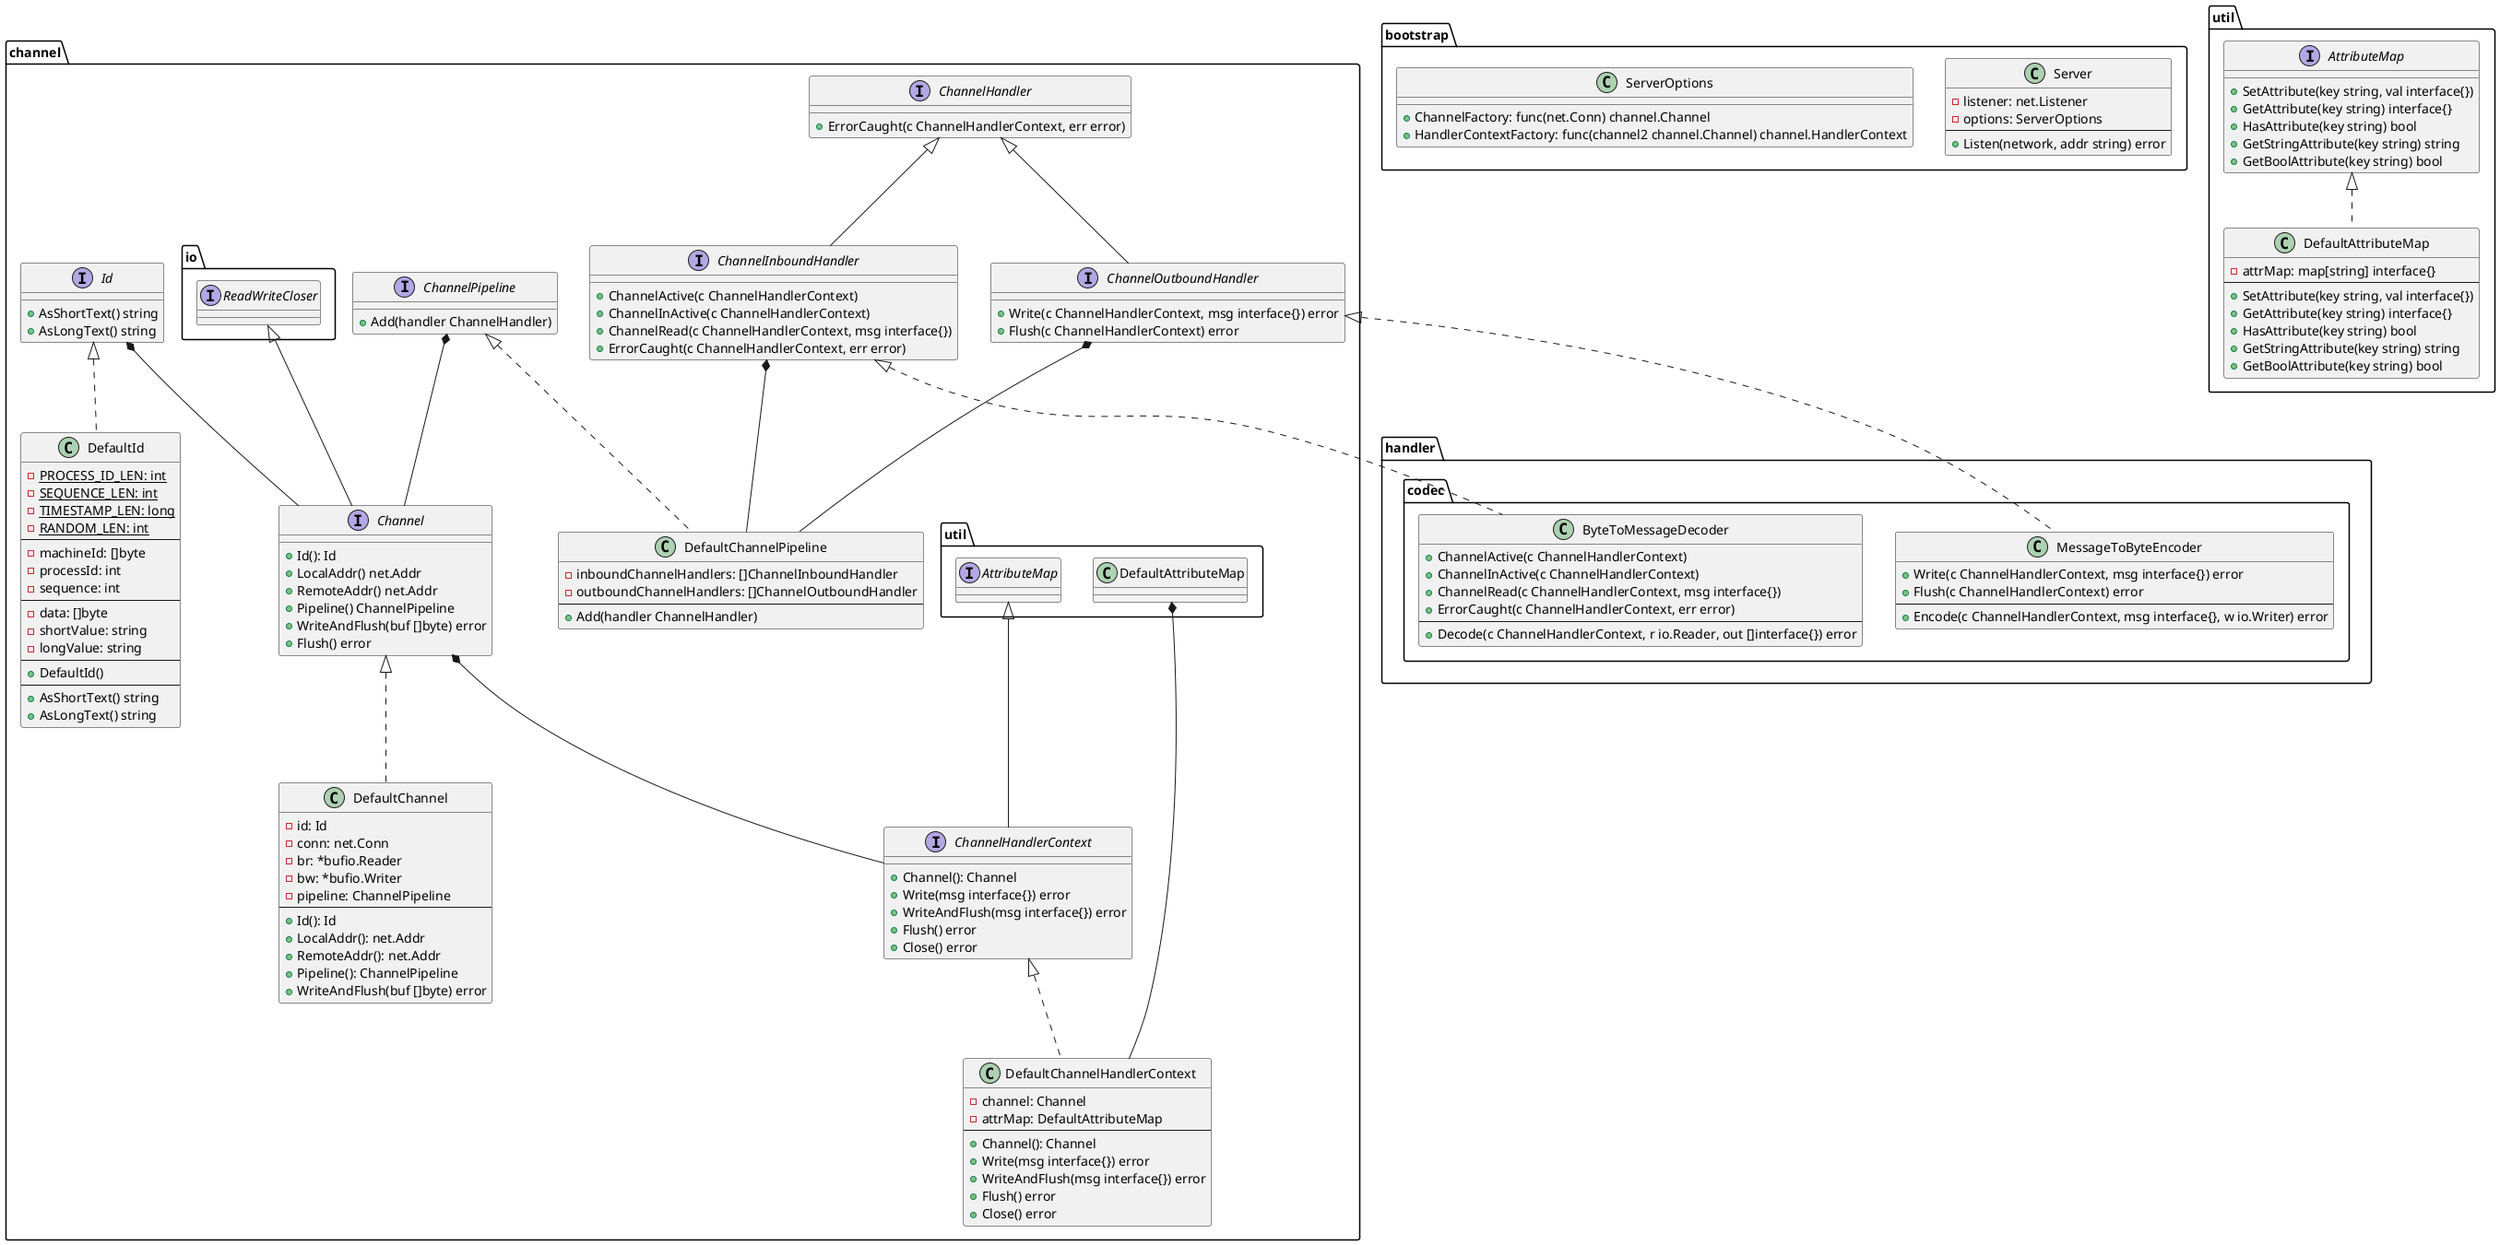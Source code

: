 @startuml

namespace channel {
    interface Id {
        + AsShortText() string
        + AsLongText() string
    }

    class DefaultId implements Id {
        - {static} PROCESS_ID_LEN: int
        - {static} SEQUENCE_LEN: int
        - {static} TIMESTAMP_LEN: long
        - {static} RANDOM_LEN: int
        --
        - machineId: []byte
        - processId: int
        - sequence: int
        --
        - data: []byte
        - shortValue: string
        - longValue: string
        --
        + DefaultId()
        --
        + AsShortText() string
        + AsLongText() string
    }

    interface ChannelPipeline {
        + Add(handler ChannelHandler)
    }

    class DefaultChannelPipeline implements ChannelPipeline {
        - inboundChannelHandlers: []ChannelInboundHandler
        - outboundChannelHandlers: []ChannelOutboundHandler
        --
        + Add(handler ChannelHandler)
    }

    ChannelInboundHandler *-- DefaultChannelPipeline
    ChannelOutboundHandler *-- DefaultChannelPipeline

    interface Channel extends io.ReadWriteCloser {
        + Id(): Id
        + LocalAddr() net.Addr
        + RemoteAddr() net.Addr
        + Pipeline() ChannelPipeline
        + WriteAndFlush(buf []byte) error
        + Flush() error
    }

    Id *-- Channel
    ChannelPipeline *-- Channel

    class DefaultChannel implements Channel {
        - id: Id
        - conn: net.Conn
        - br: *bufio.Reader
        - bw: *bufio.Writer
        - pipeline: ChannelPipeline
        --
        + Id(): Id
        + LocalAddr(): net.Addr
        + RemoteAddr(): net.Addr
        + Pipeline(): ChannelPipeline
        + WriteAndFlush(buf []byte) error
    }

    interface ChannelHandlerContext extends util.AttributeMap {
        + Channel(): Channel
        + Write(msg interface{}) error
        + WriteAndFlush(msg interface{}) error
        + Flush() error
        + Close() error
    }
    Channel *-- ChannelHandlerContext

    class DefaultChannelHandlerContext implements ChannelHandlerContext {
        - channel: Channel
        - attrMap: DefaultAttributeMap
        --
        + Channel(): Channel
        + Write(msg interface{}) error
        + WriteAndFlush(msg interface{}) error
        + Flush() error
        + Close() error
    }

    util.DefaultAttributeMap *-- DefaultChannelHandlerContext

    interface ChannelHandler {
        + ErrorCaught(c ChannelHandlerContext, err error)
    }

    interface ChannelInboundHandler extends ChannelHandler {
        + ChannelActive(c ChannelHandlerContext)
        + ChannelInActive(c ChannelHandlerContext)
        + ChannelRead(c ChannelHandlerContext, msg interface{})
        + ErrorCaught(c ChannelHandlerContext, err error)
    }

    interface ChannelOutboundHandler extends ChannelHandler {
        + Write(c ChannelHandlerContext, msg interface{}) error
        + Flush(c ChannelHandlerContext) error
    }
}

namespace handler {
    namespace codec {
        class ByteToMessageDecoder implements channel.ChannelInboundHandler {
            + ChannelActive(c ChannelHandlerContext)
            + ChannelInActive(c ChannelHandlerContext)
            + ChannelRead(c ChannelHandlerContext, msg interface{})
            + ErrorCaught(c ChannelHandlerContext, err error)
            --
            + Decode(c ChannelHandlerContext, r io.Reader, out []interface{}) error
        }

        class MessageToByteEncoder implements channel.ChannelOutboundHandler {
            + Write(c ChannelHandlerContext, msg interface{}) error
            + Flush(c ChannelHandlerContext) error
            --
            + Encode(c ChannelHandlerContext, msg interface{}, w io.Writer) error
        }
    }
}

namespace bootstrap {
    class Server {
        - listener: net.Listener
        - options: ServerOptions
        --
        + Listen(network, addr string) error
    }

    class ServerOptions {
        + ChannelFactory: func(net.Conn) channel.Channel
        + HandlerContextFactory: func(channel2 channel.Channel) channel.HandlerContext
    }
}

namespace util {
    interface AttributeMap {
        + SetAttribute(key string, val interface{})
        + GetAttribute(key string) interface{}
        + HasAttribute(key string) bool
        + GetStringAttribute(key string) string
        + GetBoolAttribute(key string) bool
    }
    class DefaultAttributeMap implements AttributeMap {
        - attrMap: map[string] interface{}
        --
        + SetAttribute(key string, val interface{})
        + GetAttribute(key string) interface{}
        + HasAttribute(key string) bool
        + GetStringAttribute(key string) string
        + GetBoolAttribute(key string) bool
    }
}

@enduml